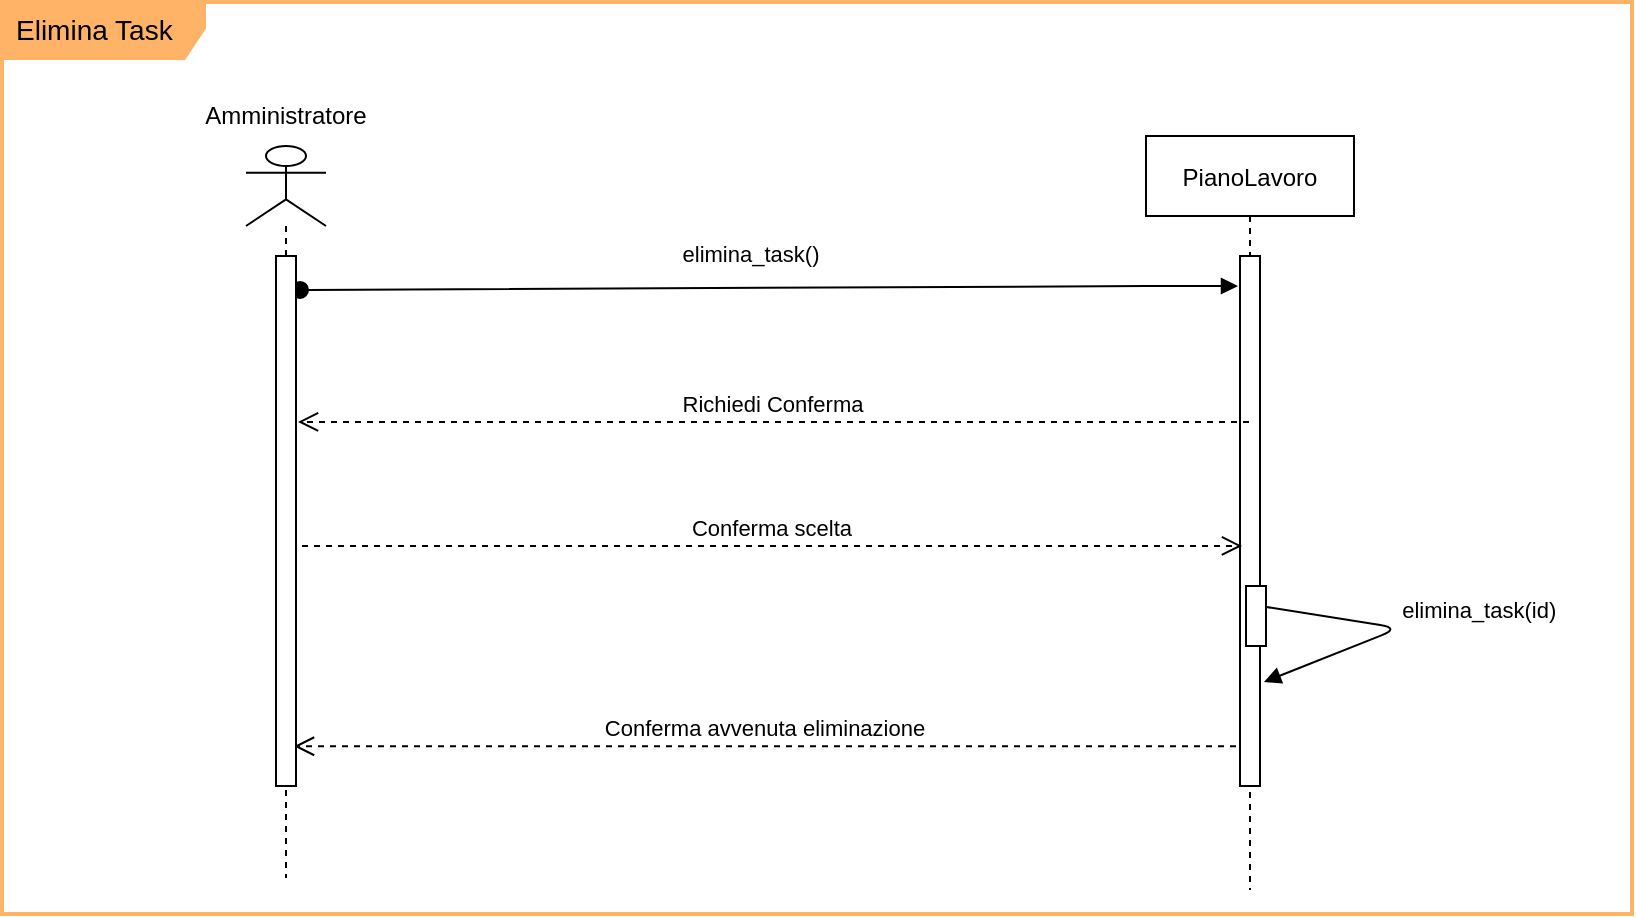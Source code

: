 <mxfile version="18.1.3" type="google"><diagram id="POO7LVHlh3213HuewLBN" name="Page-1"><mxGraphModel grid="0" page="0" gridSize="10" guides="1" tooltips="1" connect="1" arrows="1" fold="1" pageScale="1" pageWidth="827" pageHeight="1169" math="0" shadow="0"><root><mxCell id="0"/><mxCell id="1" parent="0"/><mxCell id="wUwN_u1B_It3xRIEaj8i-1" value="" style="shape=umlLifeline;participant=umlActor;perimeter=lifelinePerimeter;whiteSpace=wrap;html=1;container=1;collapsible=0;recursiveResize=0;verticalAlign=top;spacingTop=36;outlineConnect=0;" vertex="1" parent="1"><mxGeometry x="490" y="340" width="40" height="366" as="geometry"/></mxCell><mxCell id="wUwN_u1B_It3xRIEaj8i-2" value="elimina_task()" style="html=1;verticalAlign=bottom;startArrow=oval;startFill=1;endArrow=block;startSize=8;exitX=1.2;exitY=0.064;exitDx=0;exitDy=0;exitPerimeter=0;" edge="1" parent="1" source="wUwN_u1B_It3xRIEaj8i-10"><mxGeometry x="-0.04" y="8" width="60" relative="1" as="geometry"><mxPoint x="590" y="420" as="sourcePoint"/><mxPoint x="986" y="410" as="targetPoint"/><Array as="points"><mxPoint x="950" y="410"/></Array><mxPoint as="offset"/></mxGeometry></mxCell><mxCell id="wUwN_u1B_It3xRIEaj8i-3" value="PianoLavoro" style="shape=umlLifeline;perimeter=lifelinePerimeter;container=1;collapsible=0;recursiveResize=0;rounded=0;shadow=0;strokeWidth=1;" vertex="1" parent="1"><mxGeometry x="940" y="335" width="104" height="377" as="geometry"/></mxCell><mxCell id="wUwN_u1B_It3xRIEaj8i-4" value="" style="points=[];perimeter=orthogonalPerimeter;rounded=0;shadow=0;strokeWidth=1;" vertex="1" parent="1"><mxGeometry x="987" y="395" width="10" height="265" as="geometry"/></mxCell><mxCell id="wUwN_u1B_It3xRIEaj8i-5" value="elimina_task(id)" style="verticalAlign=bottom;endArrow=block;shadow=0;strokeWidth=1;entryX=1.5;entryY=0.744;entryDx=0;entryDy=0;entryPerimeter=0;exitX=1;exitY=0.633;exitDx=0;exitDy=0;exitPerimeter=0;" edge="1" parent="1"><mxGeometry x="-0.016" y="40" relative="1" as="geometry"><mxPoint x="997" y="570" as="sourcePoint"/><mxPoint x="999" y="607.97" as="targetPoint"/><Array as="points"><mxPoint x="1067" y="581.01"/></Array><mxPoint x="25" y="-37" as="offset"/></mxGeometry></mxCell><mxCell id="wUwN_u1B_It3xRIEaj8i-6" value="" style="points=[];perimeter=orthogonalPerimeter;rounded=0;shadow=0;strokeWidth=1;" vertex="1" parent="1"><mxGeometry x="990" y="560" width="10" height="30" as="geometry"/></mxCell><mxCell id="wUwN_u1B_It3xRIEaj8i-7" value="Richiedi Conferma" style="verticalAlign=bottom;endArrow=open;dashed=1;endSize=8;shadow=0;strokeWidth=1;entryX=1.1;entryY=0.313;entryDx=0;entryDy=0;entryPerimeter=0;" edge="1" parent="1" source="wUwN_u1B_It3xRIEaj8i-3" target="wUwN_u1B_It3xRIEaj8i-10"><mxGeometry relative="1" as="geometry"><mxPoint x="510" y="480" as="targetPoint"/><mxPoint x="730" y="480.5" as="sourcePoint"/></mxGeometry></mxCell><mxCell id="wUwN_u1B_It3xRIEaj8i-8" value="Conferma scelta" style="verticalAlign=bottom;endArrow=open;dashed=1;endSize=8;shadow=0;strokeWidth=1;entryX=0.1;entryY=0.547;entryDx=0;entryDy=0;entryPerimeter=0;exitX=1.3;exitY=0.547;exitDx=0;exitDy=0;exitPerimeter=0;" edge="1" parent="1" source="wUwN_u1B_It3xRIEaj8i-10" target="wUwN_u1B_It3xRIEaj8i-4"><mxGeometry relative="1" as="geometry"><mxPoint x="970" y="540" as="targetPoint"/><mxPoint x="710" y="540" as="sourcePoint"/></mxGeometry></mxCell><mxCell id="wUwN_u1B_It3xRIEaj8i-9" value="Conferma avvenuta eliminazione" style="verticalAlign=bottom;endArrow=open;dashed=1;endSize=8;shadow=0;strokeWidth=1;exitX=-0.2;exitY=0.925;exitDx=0;exitDy=0;exitPerimeter=0;entryX=0.9;entryY=0.925;entryDx=0;entryDy=0;entryPerimeter=0;" edge="1" parent="1" source="wUwN_u1B_It3xRIEaj8i-4" target="wUwN_u1B_It3xRIEaj8i-10"><mxGeometry relative="1" as="geometry"><mxPoint x="570" y="640" as="targetPoint"/><mxPoint x="790" y="640.5" as="sourcePoint"/></mxGeometry></mxCell><mxCell id="wUwN_u1B_It3xRIEaj8i-10" value="" style="points=[];perimeter=orthogonalPerimeter;rounded=0;shadow=0;strokeWidth=1;" vertex="1" parent="1"><mxGeometry x="505" y="395" width="10" height="265" as="geometry"/></mxCell><mxCell id="wUwN_u1B_It3xRIEaj8i-11" value="&lt;div&gt;Amministratore&lt;/div&gt;" style="text;html=1;strokeColor=none;fillColor=none;align=center;verticalAlign=middle;whiteSpace=wrap;rounded=0;" vertex="1" parent="1"><mxGeometry x="490" y="315" width="40" height="20" as="geometry"/></mxCell><mxCell id="wUwN_u1B_It3xRIEaj8i-12" value="&lt;font style=&quot;font-size: 14px&quot;&gt;Elimina Task&lt;/font&gt;" style="shape=umlFrame;whiteSpace=wrap;html=1;width=101;height=28;boundedLbl=1;verticalAlign=middle;align=left;spacingLeft=5;fillColor=#FFB366;strokeColor=#FFB366;strokeWidth=2;" vertex="1" parent="1"><mxGeometry x="368" y="268" width="815" height="456" as="geometry"/></mxCell></root></mxGraphModel></diagram></mxfile>